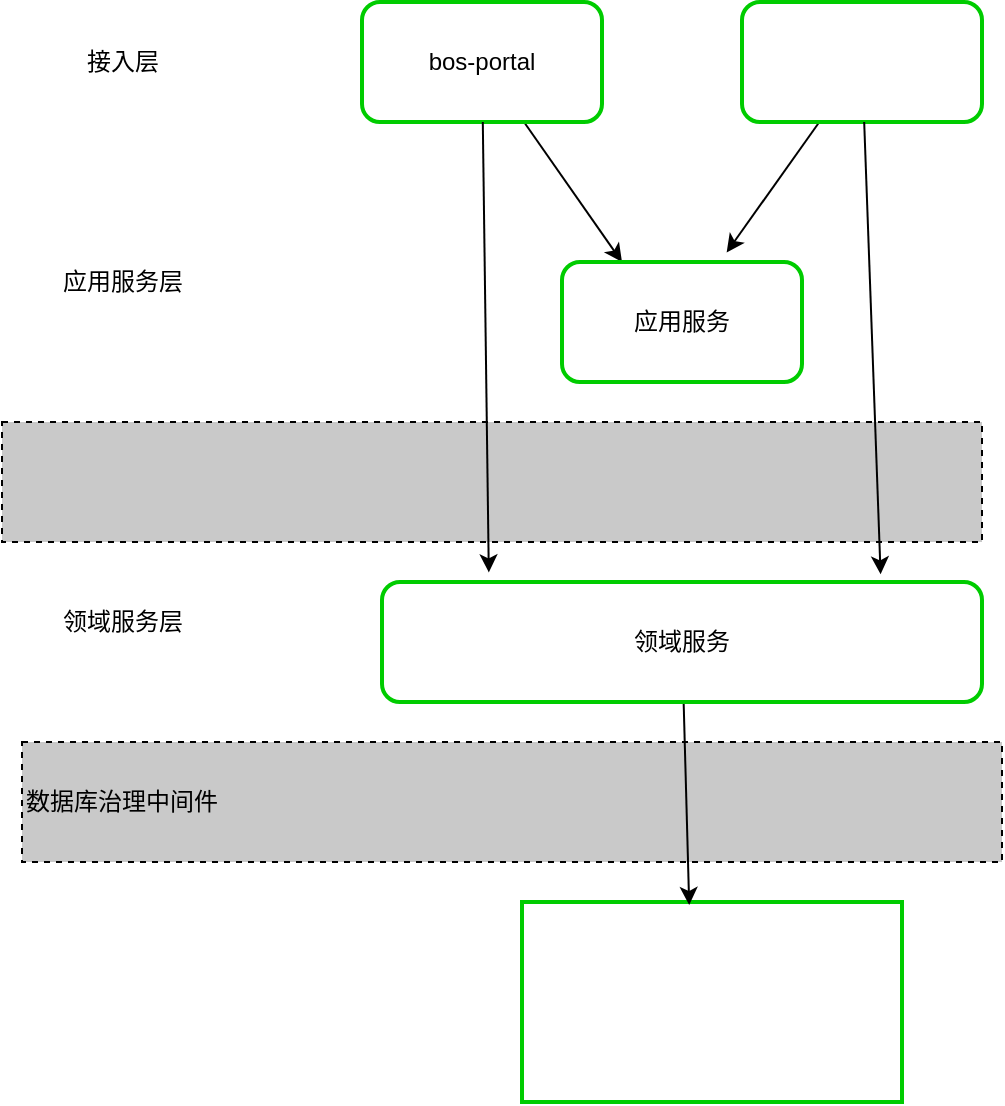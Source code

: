 <mxfile version="14.5.1" type="github"><diagram id="Yjjd4iymPNlZoRnGIAg2" name="Page-1"><mxGraphModel dx="3514" dy="1761" grid="1" gridSize="10" guides="1" tooltips="1" connect="1" arrows="1" fold="1" page="1" pageScale="1" pageWidth="827" pageHeight="1169" math="0" shadow="0"><root><mxCell id="0"/><mxCell id="1" parent="0"/><mxCell id="0PsAdMPcMAplz9Jzp-k7-9" value="数据库治理中间件" style="rounded=0;whiteSpace=wrap;html=1;shadow=0;dashed=1;fillColor=#C9C9C9;align=left;" vertex="1" parent="1"><mxGeometry x="-2470" y="-240" width="490" height="60" as="geometry"/></mxCell><mxCell id="0PsAdMPcMAplz9Jzp-k7-11" style="rounded=0;orthogonalLoop=1;jettySize=auto;html=1;entryX=0.25;entryY=0;entryDx=0;entryDy=0;" edge="1" parent="1" source="0PsAdMPcMAplz9Jzp-k7-1" target="0PsAdMPcMAplz9Jzp-k7-4"><mxGeometry relative="1" as="geometry"/></mxCell><mxCell id="0PsAdMPcMAplz9Jzp-k7-1" value="bos-portal" style="rounded=1;whiteSpace=wrap;html=1;strokeColor=#00CC00;shadow=0;strokeWidth=2;" vertex="1" parent="1"><mxGeometry x="-2300" y="-610" width="120" height="60" as="geometry"/></mxCell><mxCell id="0PsAdMPcMAplz9Jzp-k7-12" style="rounded=0;orthogonalLoop=1;jettySize=auto;html=1;entryX=0.686;entryY=-0.08;entryDx=0;entryDy=0;entryPerimeter=0;" edge="1" parent="1" source="0PsAdMPcMAplz9Jzp-k7-3" target="0PsAdMPcMAplz9Jzp-k7-4"><mxGeometry relative="1" as="geometry"/></mxCell><mxCell id="0PsAdMPcMAplz9Jzp-k7-3" value="" style="rounded=1;whiteSpace=wrap;html=1;strokeColor=#00CC00;shadow=0;strokeWidth=2;" vertex="1" parent="1"><mxGeometry x="-2110" y="-610" width="120" height="60" as="geometry"/></mxCell><mxCell id="0PsAdMPcMAplz9Jzp-k7-4" value="应用服务" style="rounded=1;whiteSpace=wrap;html=1;strokeColor=#00CC00;shadow=0;strokeWidth=2;" vertex="1" parent="1"><mxGeometry x="-2200" y="-480" width="120" height="60" as="geometry"/></mxCell><mxCell id="0PsAdMPcMAplz9Jzp-k7-7" value="" style="rounded=10;whiteSpace=wrap;html=1;strokeColor=#00CC00;shadow=0;strokeWidth=2;" vertex="1" parent="1"><mxGeometry x="-2220" y="-160" width="190" height="100" as="geometry"/></mxCell><mxCell id="0PsAdMPcMAplz9Jzp-k7-8" value="" style="rounded=0;whiteSpace=wrap;html=1;shadow=0;dashed=1;fillColor=#C9C9C9;" vertex="1" parent="1"><mxGeometry x="-2480" y="-400" width="490" height="60" as="geometry"/></mxCell><mxCell id="0PsAdMPcMAplz9Jzp-k7-10" value="接入层" style="text;html=1;align=center;verticalAlign=middle;resizable=0;points=[];autosize=1;" vertex="1" parent="1"><mxGeometry x="-2445" y="-590" width="50" height="20" as="geometry"/></mxCell><mxCell id="0PsAdMPcMAplz9Jzp-k7-14" style="edgeStyle=none;rounded=0;orthogonalLoop=1;jettySize=auto;html=1;entryX=0.831;entryY=-0.064;entryDx=0;entryDy=0;entryPerimeter=0;" edge="1" parent="1" source="0PsAdMPcMAplz9Jzp-k7-3" target="0PsAdMPcMAplz9Jzp-k7-5"><mxGeometry relative="1" as="geometry"/></mxCell><mxCell id="0PsAdMPcMAplz9Jzp-k7-13" style="edgeStyle=none;rounded=0;orthogonalLoop=1;jettySize=auto;html=1;entryX=0.178;entryY=-0.08;entryDx=0;entryDy=0;entryPerimeter=0;" edge="1" parent="1" source="0PsAdMPcMAplz9Jzp-k7-1" target="0PsAdMPcMAplz9Jzp-k7-5"><mxGeometry relative="1" as="geometry"/></mxCell><mxCell id="0PsAdMPcMAplz9Jzp-k7-15" style="edgeStyle=none;rounded=0;orthogonalLoop=1;jettySize=auto;html=1;entryX=0.44;entryY=0.015;entryDx=0;entryDy=0;entryPerimeter=0;" edge="1" parent="1" source="0PsAdMPcMAplz9Jzp-k7-5" target="0PsAdMPcMAplz9Jzp-k7-7"><mxGeometry relative="1" as="geometry"/></mxCell><mxCell id="0PsAdMPcMAplz9Jzp-k7-5" value="领域服务" style="rounded=1;whiteSpace=wrap;html=1;strokeColor=#00CC00;shadow=0;strokeWidth=2;" vertex="1" parent="1"><mxGeometry x="-2290" y="-320" width="300" height="60" as="geometry"/></mxCell><mxCell id="0PsAdMPcMAplz9Jzp-k7-16" value="应用服务层" style="text;html=1;align=center;verticalAlign=middle;resizable=0;points=[];autosize=1;" vertex="1" parent="1"><mxGeometry x="-2460" y="-480" width="80" height="20" as="geometry"/></mxCell><mxCell id="0PsAdMPcMAplz9Jzp-k7-17" value="领域服务层" style="text;html=1;align=center;verticalAlign=middle;resizable=0;points=[];autosize=1;" vertex="1" parent="1"><mxGeometry x="-2460" y="-310" width="80" height="20" as="geometry"/></mxCell></root></mxGraphModel></diagram></mxfile>